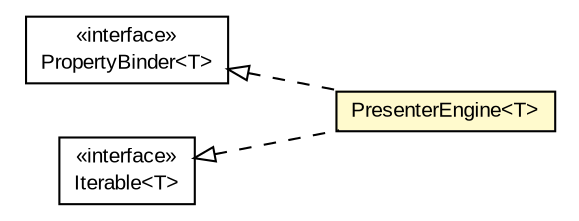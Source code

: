 #!/usr/local/bin/dot
#
# Class diagram 
# Generated by UMLGraph version R5_6-24-gf6e263 (http://www.umlgraph.org/)
#

digraph G {
	edge [fontname="arial",fontsize=10,labelfontname="arial",labelfontsize=10];
	node [fontname="arial",fontsize=10,shape=plaintext];
	nodesep=0.25;
	ranksep=0.5;
	rankdir=LR;
	// org.turbogwt.mvp.databind.PropertyBinder<T>
	c852 [label=<<table title="org.turbogwt.mvp.databind.PropertyBinder" border="0" cellborder="1" cellspacing="0" cellpadding="2" port="p" href="./PropertyBinder.html">
		<tr><td><table border="0" cellspacing="0" cellpadding="1">
<tr><td align="center" balign="center"> &#171;interface&#187; </td></tr>
<tr><td align="center" balign="center"> PropertyBinder&lt;T&gt; </td></tr>
		</table></td></tr>
		</table>>, URL="./PropertyBinder.html", fontname="arial", fontcolor="black", fontsize=10.0];
	// org.turbogwt.mvp.databind.PresenterEngine<T>
	c853 [label=<<table title="org.turbogwt.mvp.databind.PresenterEngine" border="0" cellborder="1" cellspacing="0" cellpadding="2" port="p" bgcolor="lemonChiffon" href="./PresenterEngine.html">
		<tr><td><table border="0" cellspacing="0" cellpadding="1">
<tr><td align="center" balign="center"> PresenterEngine&lt;T&gt; </td></tr>
		</table></td></tr>
		</table>>, URL="./PresenterEngine.html", fontname="arial", fontcolor="black", fontsize=10.0];
	//org.turbogwt.mvp.databind.PresenterEngine<T> implements org.turbogwt.mvp.databind.PropertyBinder<T>
	c852:p -> c853:p [dir=back,arrowtail=empty,style=dashed];
	//org.turbogwt.mvp.databind.PresenterEngine<T> implements java.lang.Iterable<T>
	c885:p -> c853:p [dir=back,arrowtail=empty,style=dashed];
	// java.lang.Iterable<T>
	c885 [label=<<table title="java.lang.Iterable" border="0" cellborder="1" cellspacing="0" cellpadding="2" port="p" href="http://download.oracle.com/javase/7/docs/api/java/lang/Iterable.html">
		<tr><td><table border="0" cellspacing="0" cellpadding="1">
<tr><td align="center" balign="center"> &#171;interface&#187; </td></tr>
<tr><td align="center" balign="center"> Iterable&lt;T&gt; </td></tr>
		</table></td></tr>
		</table>>, URL="http://download.oracle.com/javase/7/docs/api/java/lang/Iterable.html", fontname="arial", fontcolor="black", fontsize=10.0];
}

